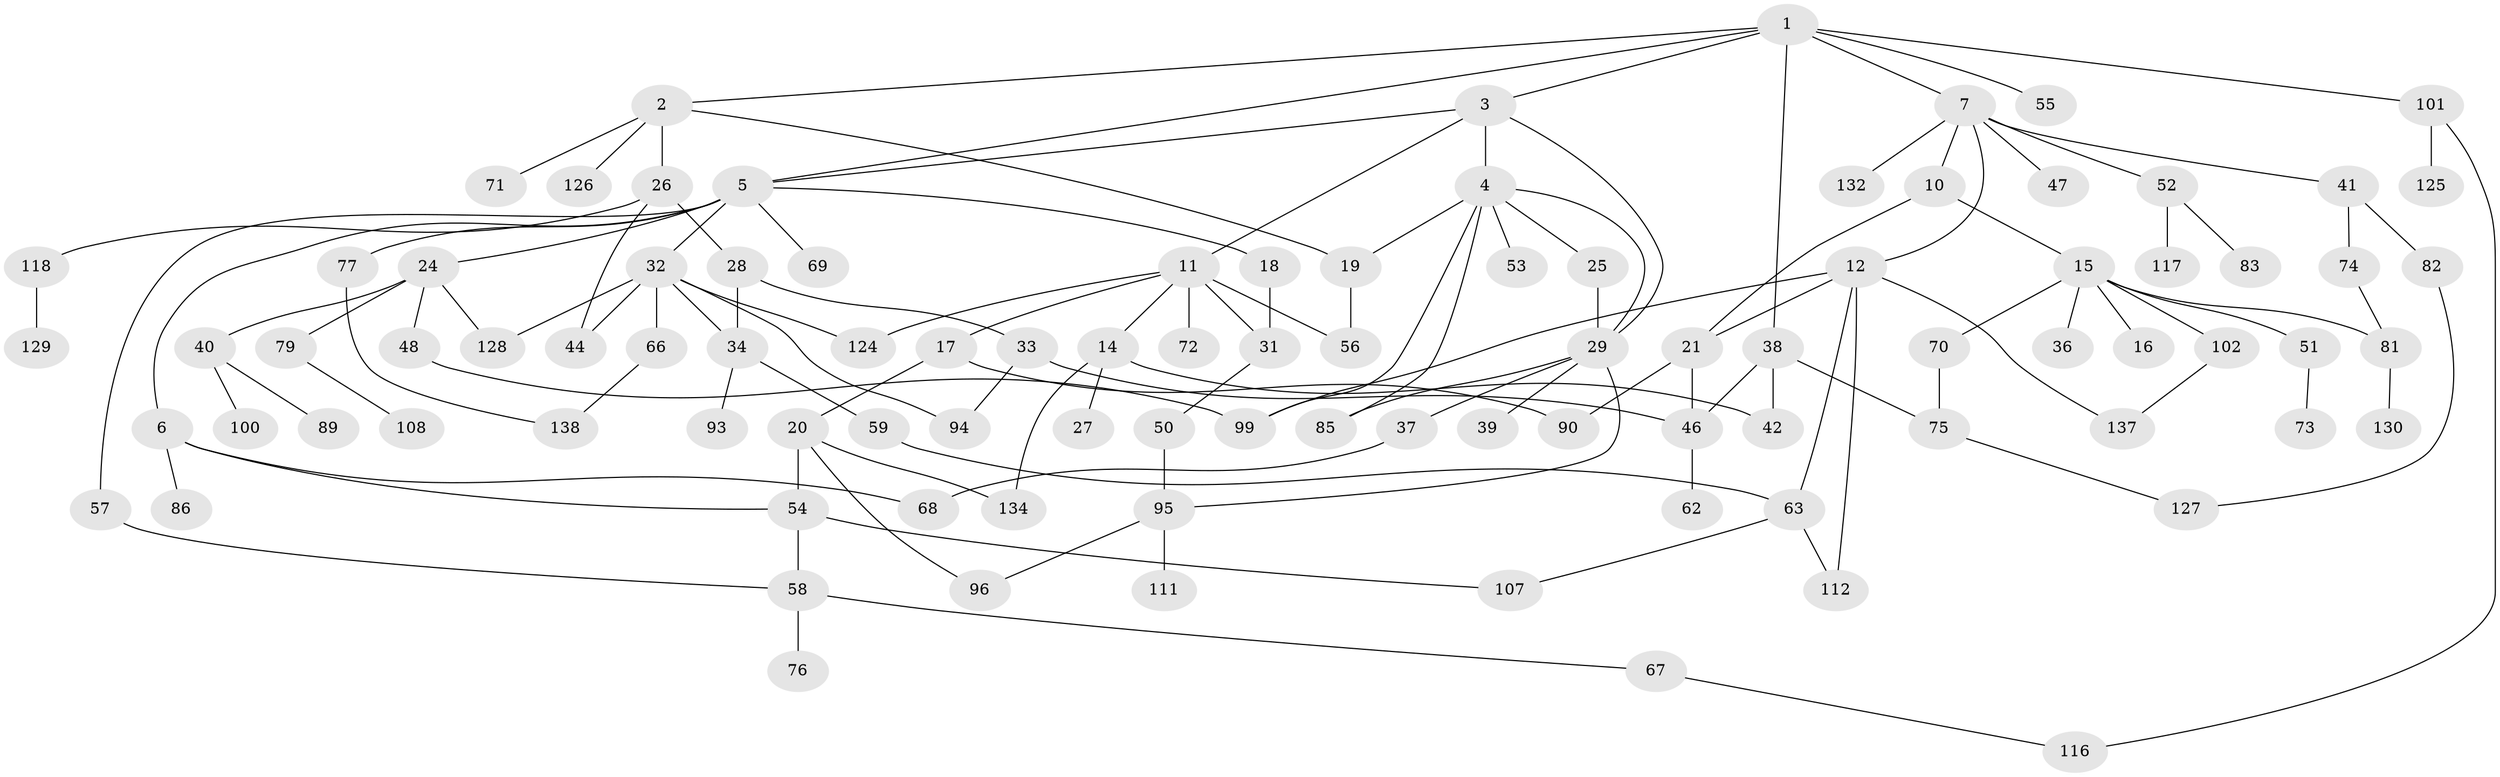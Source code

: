 // Generated by graph-tools (version 1.1) at 2025/51/02/27/25 19:51:39]
// undirected, 97 vertices, 130 edges
graph export_dot {
graph [start="1"]
  node [color=gray90,style=filled];
  1 [super="+30"];
  2 [super="+8"];
  3 [super="+61"];
  4 [super="+23"];
  5 [super="+9"];
  6 [super="+64"];
  7 [super="+104"];
  10;
  11 [super="+13"];
  12 [super="+110"];
  14 [super="+49"];
  15 [super="+43"];
  16;
  17 [super="+97"];
  18;
  19 [super="+103"];
  20 [super="+22"];
  21 [super="+120"];
  24 [super="+35"];
  25;
  26;
  27;
  28;
  29 [super="+115"];
  31 [super="+84"];
  32 [super="+65"];
  33;
  34 [super="+133"];
  36 [super="+80"];
  37;
  38 [super="+60"];
  39;
  40 [super="+45"];
  41 [super="+92"];
  42;
  44;
  46 [super="+78"];
  47;
  48 [super="+88"];
  50 [super="+122"];
  51;
  52 [super="+113"];
  53;
  54 [super="+135"];
  55;
  56;
  57 [super="+123"];
  58 [super="+114"];
  59;
  62;
  63 [super="+87"];
  66;
  67 [super="+91"];
  68 [super="+109"];
  69;
  70;
  71;
  72;
  73;
  74;
  75 [super="+119"];
  76;
  77;
  79;
  81 [super="+98"];
  82 [super="+106"];
  83;
  85 [super="+136"];
  86;
  89;
  90 [super="+105"];
  93;
  94;
  95 [super="+121"];
  96;
  99;
  100 [super="+131"];
  101;
  102;
  107;
  108;
  111;
  112;
  116;
  117;
  118;
  124;
  125;
  126;
  127;
  128;
  129;
  130;
  132;
  134;
  137;
  138;
  1 -- 2;
  1 -- 3;
  1 -- 7;
  1 -- 38;
  1 -- 101;
  1 -- 5;
  1 -- 55;
  2 -- 71;
  2 -- 19;
  2 -- 26;
  2 -- 126;
  3 -- 4;
  3 -- 5;
  3 -- 11;
  3 -- 29;
  4 -- 19;
  4 -- 85;
  4 -- 99;
  4 -- 53;
  4 -- 25;
  4 -- 29;
  5 -- 6;
  5 -- 24;
  5 -- 32;
  5 -- 57;
  5 -- 18;
  5 -- 69;
  5 -- 77;
  6 -- 54;
  6 -- 68;
  6 -- 86;
  7 -- 10;
  7 -- 12;
  7 -- 41;
  7 -- 47;
  7 -- 52;
  7 -- 132;
  10 -- 15;
  10 -- 21;
  11 -- 17;
  11 -- 72;
  11 -- 124;
  11 -- 31;
  11 -- 56;
  11 -- 14;
  12 -- 21;
  12 -- 63;
  12 -- 112;
  12 -- 137;
  12 -- 99;
  14 -- 27;
  14 -- 42;
  14 -- 134;
  15 -- 16;
  15 -- 36;
  15 -- 70;
  15 -- 81;
  15 -- 51;
  15 -- 102;
  17 -- 20;
  17 -- 90;
  18 -- 31;
  19 -- 56;
  20 -- 96;
  20 -- 134;
  20 -- 54;
  21 -- 90;
  21 -- 46;
  24 -- 48;
  24 -- 128;
  24 -- 40;
  24 -- 79;
  25 -- 29;
  26 -- 28;
  26 -- 44;
  26 -- 118;
  28 -- 33;
  28 -- 34;
  29 -- 37;
  29 -- 39;
  29 -- 85;
  29 -- 95;
  31 -- 50;
  32 -- 66;
  32 -- 124;
  32 -- 128;
  32 -- 44;
  32 -- 94;
  32 -- 34;
  33 -- 46;
  33 -- 94;
  34 -- 59;
  34 -- 93;
  37 -- 68;
  38 -- 75;
  38 -- 46;
  38 -- 42;
  40 -- 89;
  40 -- 100;
  41 -- 74;
  41 -- 82;
  46 -- 62;
  48 -- 99;
  50 -- 95;
  51 -- 73;
  52 -- 83;
  52 -- 117;
  54 -- 58;
  54 -- 107;
  57 -- 58;
  58 -- 67;
  58 -- 76;
  59 -- 63;
  63 -- 112;
  63 -- 107;
  66 -- 138;
  67 -- 116;
  70 -- 75;
  74 -- 81;
  75 -- 127;
  77 -- 138;
  79 -- 108;
  81 -- 130;
  82 -- 127;
  95 -- 96;
  95 -- 111;
  101 -- 116;
  101 -- 125;
  102 -- 137;
  118 -- 129;
}
